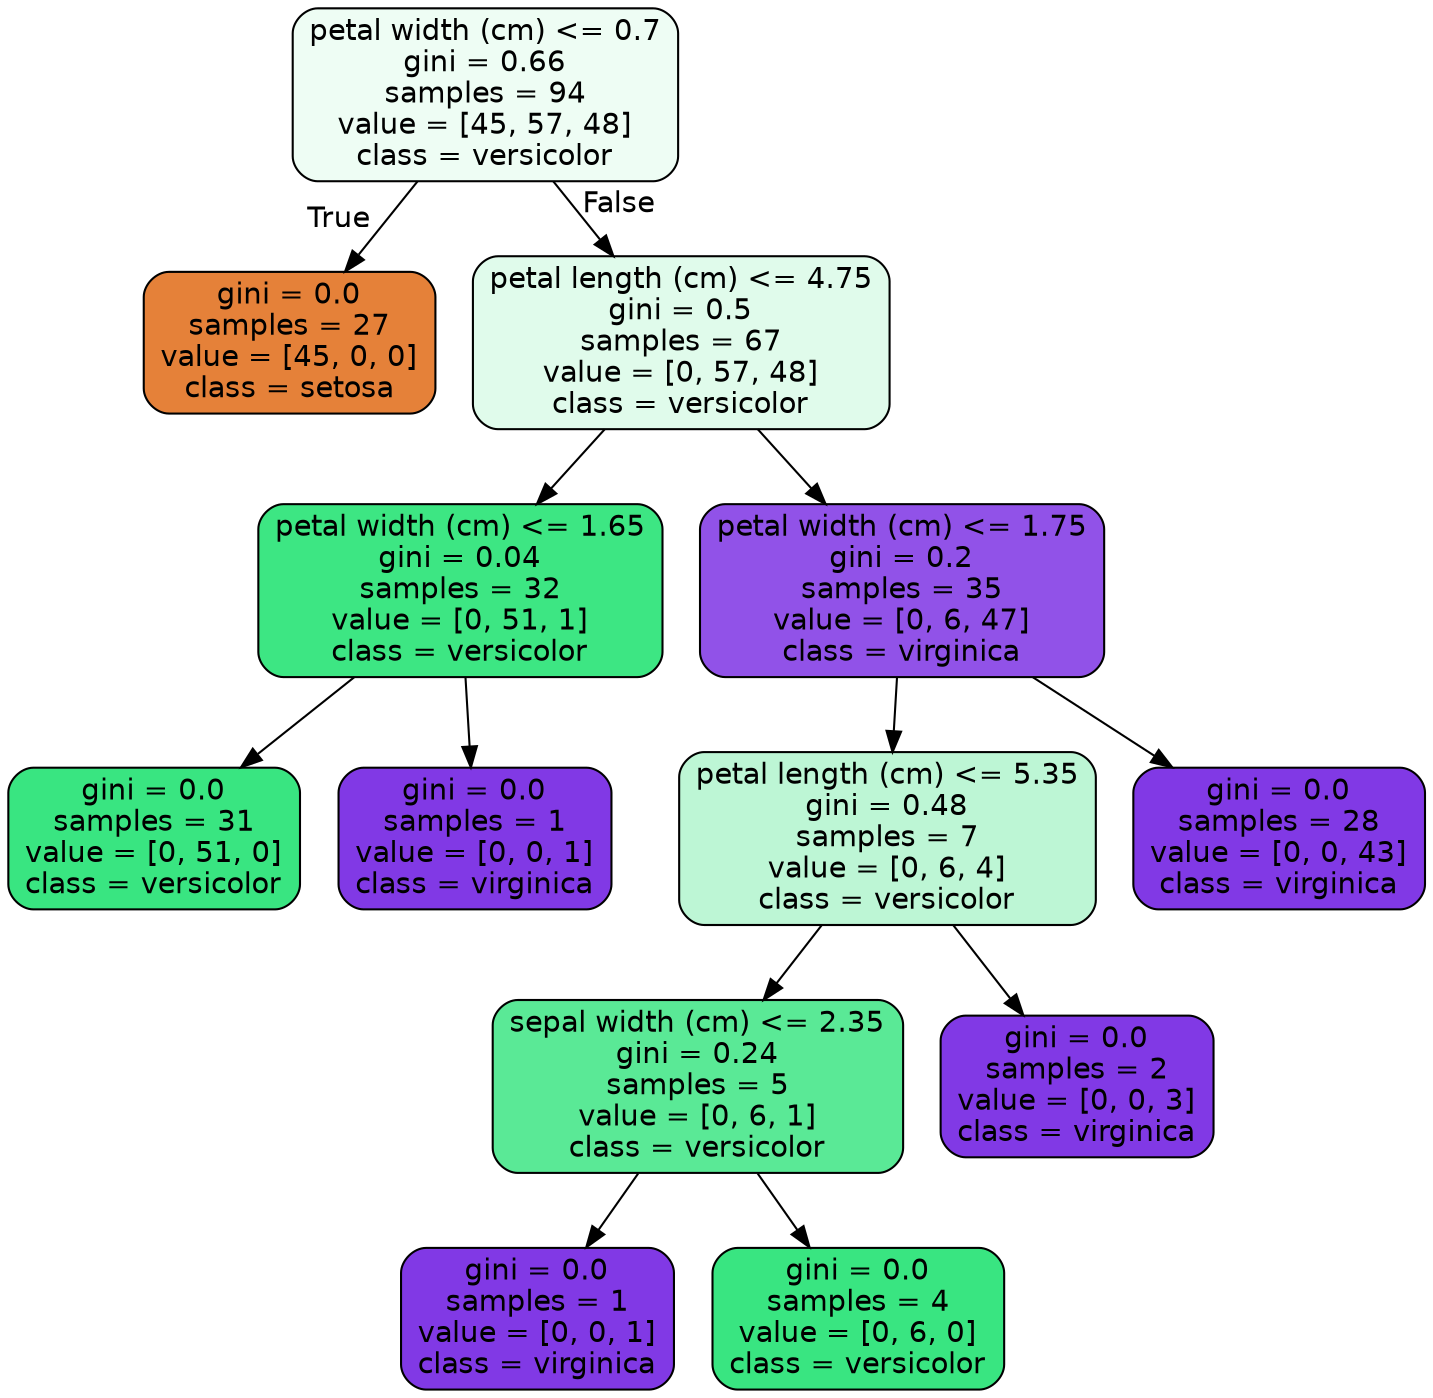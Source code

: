 digraph Tree {
node [shape=box, style="filled, rounded", color="black", fontname="helvetica"] ;
edge [fontname="helvetica"] ;
0 [label="petal width (cm) <= 0.7\ngini = 0.66\nsamples = 94\nvalue = [45, 57, 48]\nclass = versicolor", fillcolor="#eefdf4"] ;
1 [label="gini = 0.0\nsamples = 27\nvalue = [45, 0, 0]\nclass = setosa", fillcolor="#e58139"] ;
0 -> 1 [labeldistance=2.5, labelangle=45, headlabel="True"] ;
2 [label="petal length (cm) <= 4.75\ngini = 0.5\nsamples = 67\nvalue = [0, 57, 48]\nclass = versicolor", fillcolor="#e0fbeb"] ;
0 -> 2 [labeldistance=2.5, labelangle=-45, headlabel="False"] ;
3 [label="petal width (cm) <= 1.65\ngini = 0.04\nsamples = 32\nvalue = [0, 51, 1]\nclass = versicolor", fillcolor="#3de683"] ;
2 -> 3 ;
4 [label="gini = 0.0\nsamples = 31\nvalue = [0, 51, 0]\nclass = versicolor", fillcolor="#39e581"] ;
3 -> 4 ;
5 [label="gini = 0.0\nsamples = 1\nvalue = [0, 0, 1]\nclass = virginica", fillcolor="#8139e5"] ;
3 -> 5 ;
6 [label="petal width (cm) <= 1.75\ngini = 0.2\nsamples = 35\nvalue = [0, 6, 47]\nclass = virginica", fillcolor="#9152e8"] ;
2 -> 6 ;
7 [label="petal length (cm) <= 5.35\ngini = 0.48\nsamples = 7\nvalue = [0, 6, 4]\nclass = versicolor", fillcolor="#bdf6d5"] ;
6 -> 7 ;
8 [label="sepal width (cm) <= 2.35\ngini = 0.24\nsamples = 5\nvalue = [0, 6, 1]\nclass = versicolor", fillcolor="#5ae996"] ;
7 -> 8 ;
9 [label="gini = 0.0\nsamples = 1\nvalue = [0, 0, 1]\nclass = virginica", fillcolor="#8139e5"] ;
8 -> 9 ;
10 [label="gini = 0.0\nsamples = 4\nvalue = [0, 6, 0]\nclass = versicolor", fillcolor="#39e581"] ;
8 -> 10 ;
11 [label="gini = 0.0\nsamples = 2\nvalue = [0, 0, 3]\nclass = virginica", fillcolor="#8139e5"] ;
7 -> 11 ;
12 [label="gini = 0.0\nsamples = 28\nvalue = [0, 0, 43]\nclass = virginica", fillcolor="#8139e5"] ;
6 -> 12 ;
}